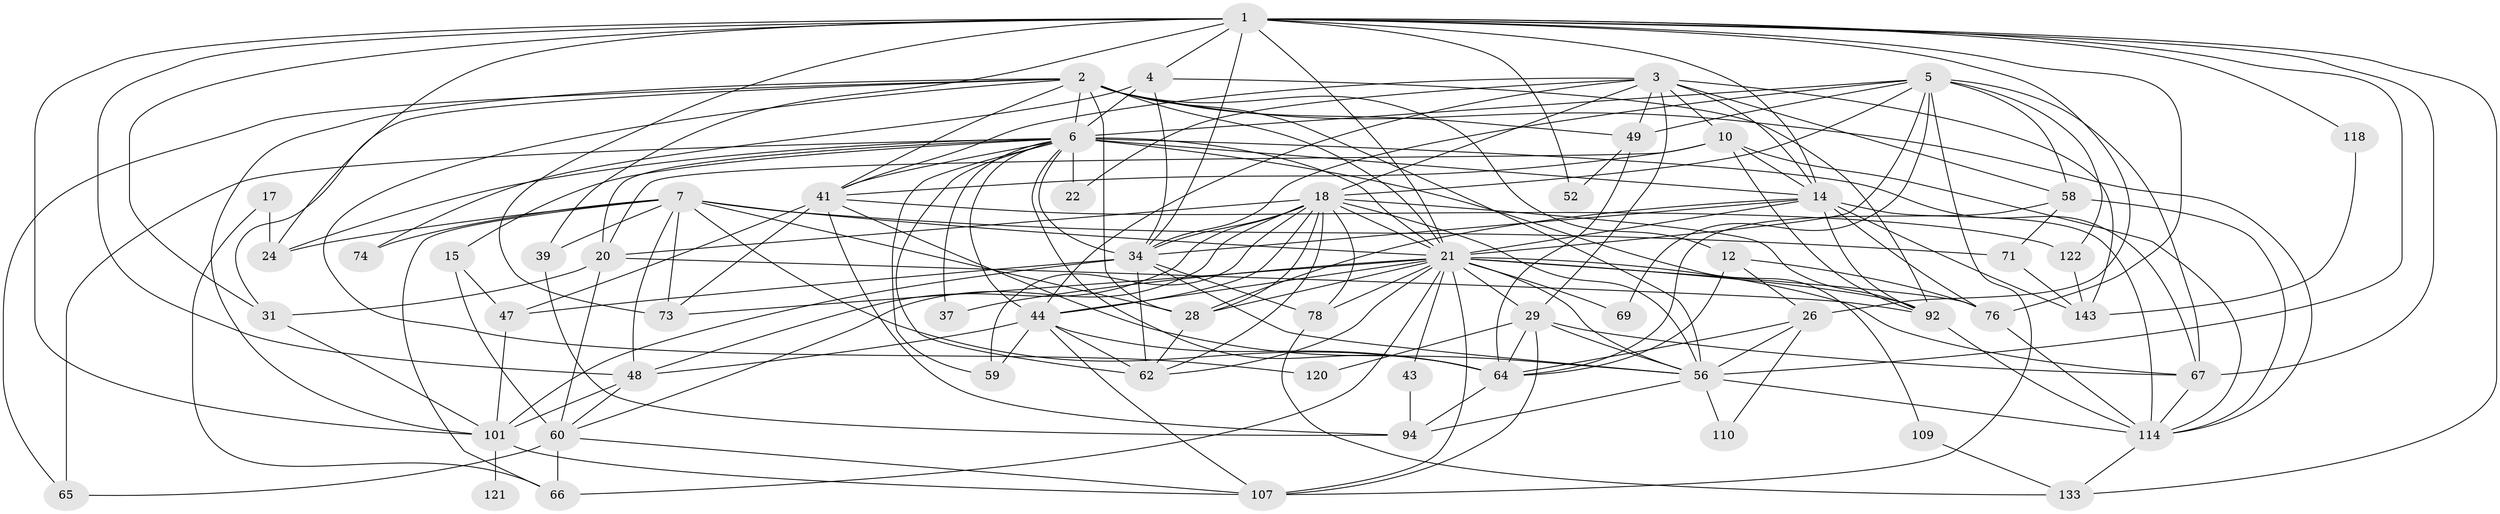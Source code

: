 // original degree distribution, {4: 0.2972972972972973, 5: 0.1891891891891892, 7: 0.05405405405405406, 3: 0.22297297297297297, 2: 0.16216216216216217, 6: 0.05405405405405406, 8: 0.013513513513513514, 9: 0.006756756756756757}
// Generated by graph-tools (version 1.1) at 2025/18/03/04/25 18:18:35]
// undirected, 59 vertices, 181 edges
graph export_dot {
graph [start="1"]
  node [color=gray90,style=filled];
  1 [super="+126+32+30"];
  2 [super="+116+88+140"];
  3 [super="+27+105"];
  4 [super="+142"];
  5 [super="+9+134"];
  6 [super="+132+50+80+11"];
  7 [super="+113+8"];
  10 [super="+13"];
  12 [super="+42+90"];
  14 [super="+72+83+86+19"];
  15;
  17;
  18 [super="+84+23"];
  20 [super="+98+25"];
  21 [super="+93+81+51+36"];
  22;
  24;
  26 [super="+68"];
  28 [super="+33"];
  29 [super="+45"];
  31 [super="+35"];
  34 [super="+82+40"];
  37;
  39;
  41 [super="+70"];
  43;
  44 [super="+87"];
  47 [super="+100"];
  48 [super="+89"];
  49;
  52;
  56 [super="+95"];
  58 [super="+117+61"];
  59;
  60 [super="+75"];
  62 [super="+79"];
  64 [super="+123"];
  65;
  66;
  67 [super="+135"];
  69;
  71;
  73;
  74;
  76 [super="+77"];
  78 [super="+146"];
  92 [super="+103"];
  94 [super="+128"];
  101 [super="+115"];
  107 [super="+129"];
  109;
  110;
  114 [super="+124"];
  118;
  120;
  121;
  122;
  133;
  143;
  1 -- 34 [weight=2];
  1 -- 133;
  1 -- 118;
  1 -- 24;
  1 -- 26;
  1 -- 14 [weight=2];
  1 -- 31;
  1 -- 76;
  1 -- 67;
  1 -- 101;
  1 -- 39;
  1 -- 73;
  1 -- 48 [weight=3];
  1 -- 52;
  1 -- 56;
  1 -- 4;
  1 -- 21;
  2 -- 101;
  2 -- 31;
  2 -- 21 [weight=2];
  2 -- 65;
  2 -- 49;
  2 -- 114;
  2 -- 6 [weight=2];
  2 -- 120;
  2 -- 12;
  2 -- 56;
  2 -- 28;
  2 -- 41;
  3 -- 143;
  3 -- 49;
  3 -- 22;
  3 -- 10;
  3 -- 29;
  3 -- 14;
  3 -- 44;
  3 -- 18;
  3 -- 58;
  3 -- 41;
  4 -- 74;
  4 -- 6;
  4 -- 34;
  4 -- 92;
  5 -- 69;
  5 -- 6;
  5 -- 67;
  5 -- 34 [weight=2];
  5 -- 49;
  5 -- 18;
  5 -- 122;
  5 -- 58;
  5 -- 107;
  5 -- 21;
  6 -- 22;
  6 -- 34;
  6 -- 20;
  6 -- 37;
  6 -- 24;
  6 -- 59;
  6 -- 15;
  6 -- 14;
  6 -- 67 [weight=4];
  6 -- 21 [weight=3];
  6 -- 64;
  6 -- 44;
  6 -- 65;
  6 -- 41;
  6 -- 109;
  6 -- 62;
  7 -- 66;
  7 -- 64;
  7 -- 73;
  7 -- 39;
  7 -- 71;
  7 -- 24;
  7 -- 74;
  7 -- 28;
  7 -- 48;
  7 -- 21;
  10 -- 92;
  10 -- 114;
  10 -- 20;
  10 -- 41;
  10 -- 14;
  12 -- 26;
  12 -- 76;
  12 -- 64;
  14 -- 76 [weight=2];
  14 -- 143;
  14 -- 21;
  14 -- 92;
  14 -- 114;
  14 -- 34;
  14 -- 28 [weight=2];
  15 -- 60;
  15 -- 47;
  17 -- 24;
  17 -- 66;
  18 -- 56;
  18 -- 44;
  18 -- 92;
  18 -- 62;
  18 -- 34;
  18 -- 78;
  18 -- 48;
  18 -- 20;
  18 -- 59;
  18 -- 60;
  18 -- 28;
  18 -- 21;
  20 -- 60;
  20 -- 31;
  20 -- 92;
  21 -- 66;
  21 -- 107;
  21 -- 44;
  21 -- 76;
  21 -- 67;
  21 -- 37;
  21 -- 73;
  21 -- 43;
  21 -- 78;
  21 -- 28;
  21 -- 29;
  21 -- 62;
  21 -- 69;
  21 -- 56;
  21 -- 92;
  26 -- 56;
  26 -- 110;
  26 -- 64;
  28 -- 62;
  29 -- 120;
  29 -- 67;
  29 -- 107;
  29 -- 64;
  29 -- 56;
  31 -- 101;
  34 -- 56;
  34 -- 62 [weight=2];
  34 -- 101 [weight=2];
  34 -- 78;
  34 -- 47;
  39 -- 94;
  41 -- 122;
  41 -- 94;
  41 -- 73;
  41 -- 56;
  41 -- 47;
  43 -- 94;
  44 -- 64;
  44 -- 107;
  44 -- 59;
  44 -- 48;
  44 -- 62;
  47 -- 101;
  48 -- 101;
  48 -- 60;
  49 -- 52;
  49 -- 64;
  56 -- 114;
  56 -- 94;
  56 -- 110;
  58 -- 114;
  58 -- 64;
  58 -- 71;
  60 -- 66;
  60 -- 65;
  60 -- 107;
  64 -- 94;
  67 -- 114;
  71 -- 143;
  76 -- 114;
  78 -- 133;
  92 -- 114;
  101 -- 121 [weight=2];
  101 -- 107;
  109 -- 133;
  114 -- 133;
  118 -- 143;
  122 -- 143;
}
